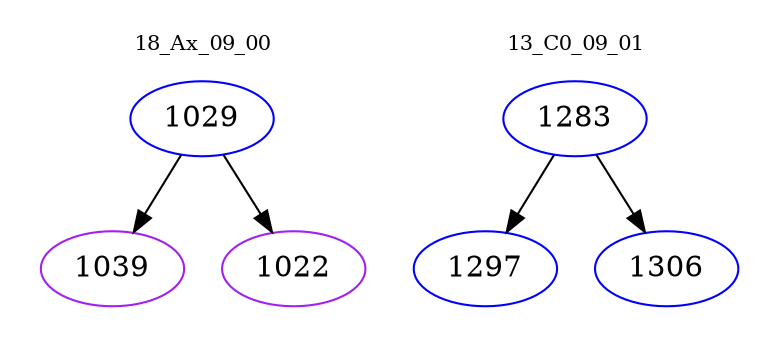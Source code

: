 digraph{
subgraph cluster_0 {
color = white
label = "18_Ax_09_00";
fontsize=10;
T0_1029 [label="1029", color="blue"]
T0_1029 -> T0_1039 [color="black"]
T0_1039 [label="1039", color="purple"]
T0_1029 -> T0_1022 [color="black"]
T0_1022 [label="1022", color="purple"]
}
subgraph cluster_1 {
color = white
label = "13_C0_09_01";
fontsize=10;
T1_1283 [label="1283", color="blue"]
T1_1283 -> T1_1297 [color="black"]
T1_1297 [label="1297", color="blue"]
T1_1283 -> T1_1306 [color="black"]
T1_1306 [label="1306", color="blue"]
}
}

